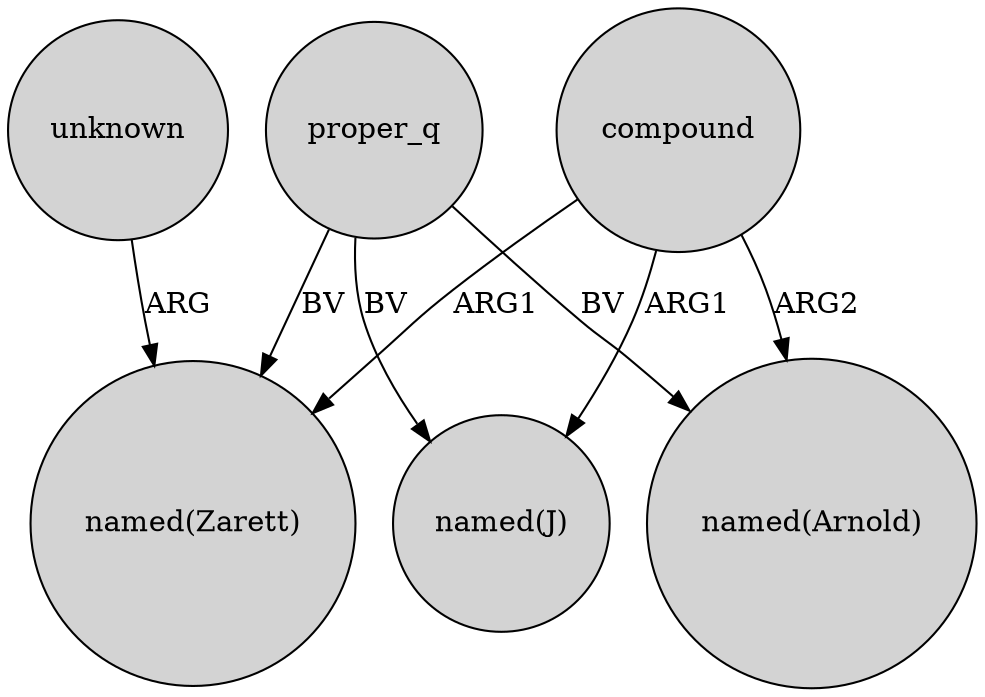 digraph {
	node [shape=circle style=filled]
	compound -> "named(Zarett)" [label=ARG1]
	proper_q -> "named(J)" [label=BV]
	proper_q -> "named(Zarett)" [label=BV]
	unknown -> "named(Zarett)" [label=ARG]
	compound -> "named(Arnold)" [label=ARG2]
	proper_q -> "named(Arnold)" [label=BV]
	compound -> "named(J)" [label=ARG1]
}
